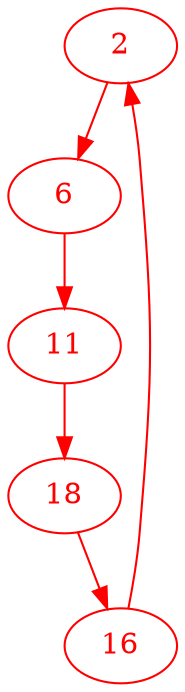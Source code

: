 digraph g{
node [color = red, fontcolor=red]; 2 6 11 16 18 ;
2 -> 6 [color=red] ;
6 -> 11 [color=red] ;
11 -> 18 [color=red] ;
16 -> 2 [color=red] ;
18 -> 16 [color=red] ;
}